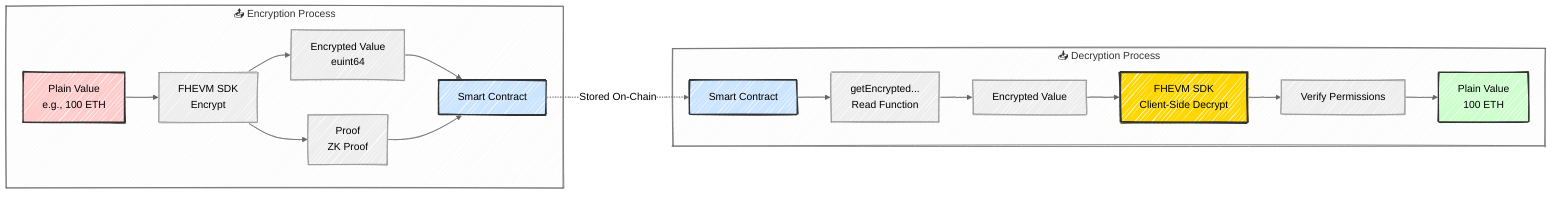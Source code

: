 ---
config:
  look: handDrawn
  theme: neutral
---

graph LR
    subgraph "📤 Encryption Process"
        A[Plain Value<br/>e.g., 100 ETH] --> B[FHEVM SDK<br/>Encrypt]
        B --> C[Encrypted Value<br/>euint64]
        B --> D[Proof<br/>ZK Proof]
        C --> E[Smart Contract]
        D --> E
    end

    subgraph "📥 Decryption Process"
        F[Smart Contract] --> G[getEncrypted...<br/>Read Function]
        G --> H[Encrypted Value]
        H --> I[FHEVM SDK<br/>Client-Side Decrypt]
        I --> J[Verify Permissions]
        J --> K[Plain Value<br/>100 ETH]
    end

    E -.Stored On-Chain.-> F

    style A fill:#ffcccc,stroke:#333,stroke-width:2px
    style K fill:#ccffcc,stroke:#333,stroke-width:2px
    style E fill:#cce5ff,stroke:#333,stroke-width:2px
    style F fill:#cce5ff,stroke:#333,stroke-width:2px
    style I fill:#ffd700,stroke:#333,stroke-width:3px